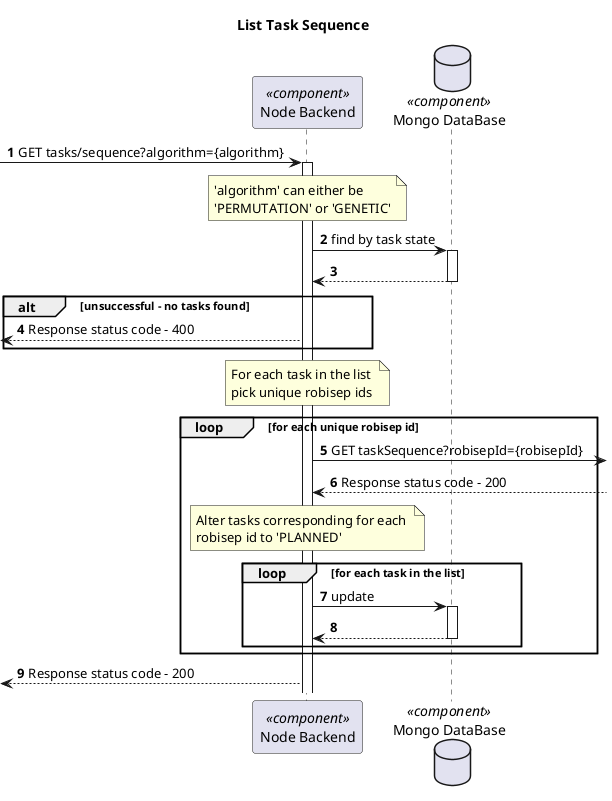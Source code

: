 @startuml Process View - Level 3

autonumber
skinparam packageStyle rect

title List Task Sequence

participant "Node Backend" as BE <<component>>
database "Mongo DataBase" as DB <<component>>

-> BE: GET tasks/sequence?algorithm={algorithm}

note over BE: 'algorithm' can either be \n'PERMUTATION' or 'GENETIC'

'Find by State'
activate BE
BE -> DB: find by task state
activate DB
DB --> BE:
deactivate DB

alt unsuccessful - no tasks found

<-- BE : Response status code - 400

end

note over BE: For each task in the list \npick unique robisep ids

loop for each unique robisep id

BE -> : GET taskSequence?robisepId={robisepId}

BE <-- : Response status code - 200

note over BE: Alter tasks corresponding for each \nrobisep id to 'PLANNED'

loop for each task in the list

BE -> DB: update

activate DB

DB --> BE:

deactivate DB

end

end

<-- BE : Response status code - 200

@enduml